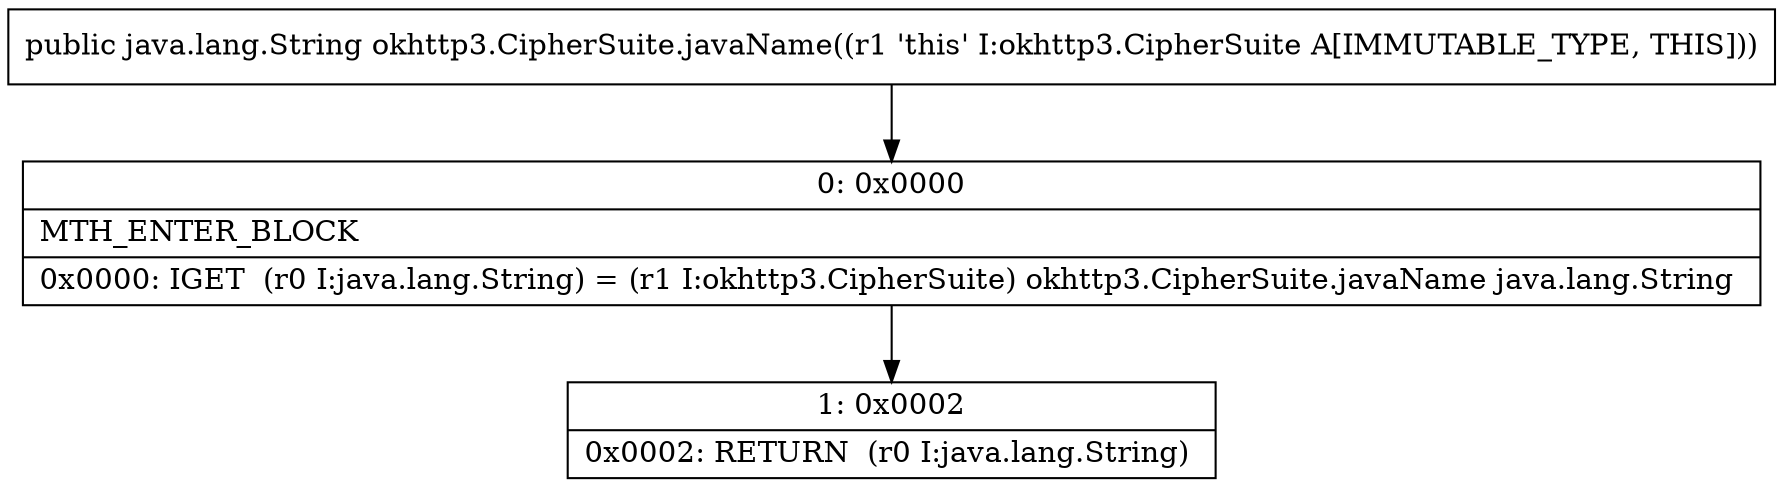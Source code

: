 digraph "CFG forokhttp3.CipherSuite.javaName()Ljava\/lang\/String;" {
Node_0 [shape=record,label="{0\:\ 0x0000|MTH_ENTER_BLOCK\l|0x0000: IGET  (r0 I:java.lang.String) = (r1 I:okhttp3.CipherSuite) okhttp3.CipherSuite.javaName java.lang.String \l}"];
Node_1 [shape=record,label="{1\:\ 0x0002|0x0002: RETURN  (r0 I:java.lang.String) \l}"];
MethodNode[shape=record,label="{public java.lang.String okhttp3.CipherSuite.javaName((r1 'this' I:okhttp3.CipherSuite A[IMMUTABLE_TYPE, THIS])) }"];
MethodNode -> Node_0;
Node_0 -> Node_1;
}

